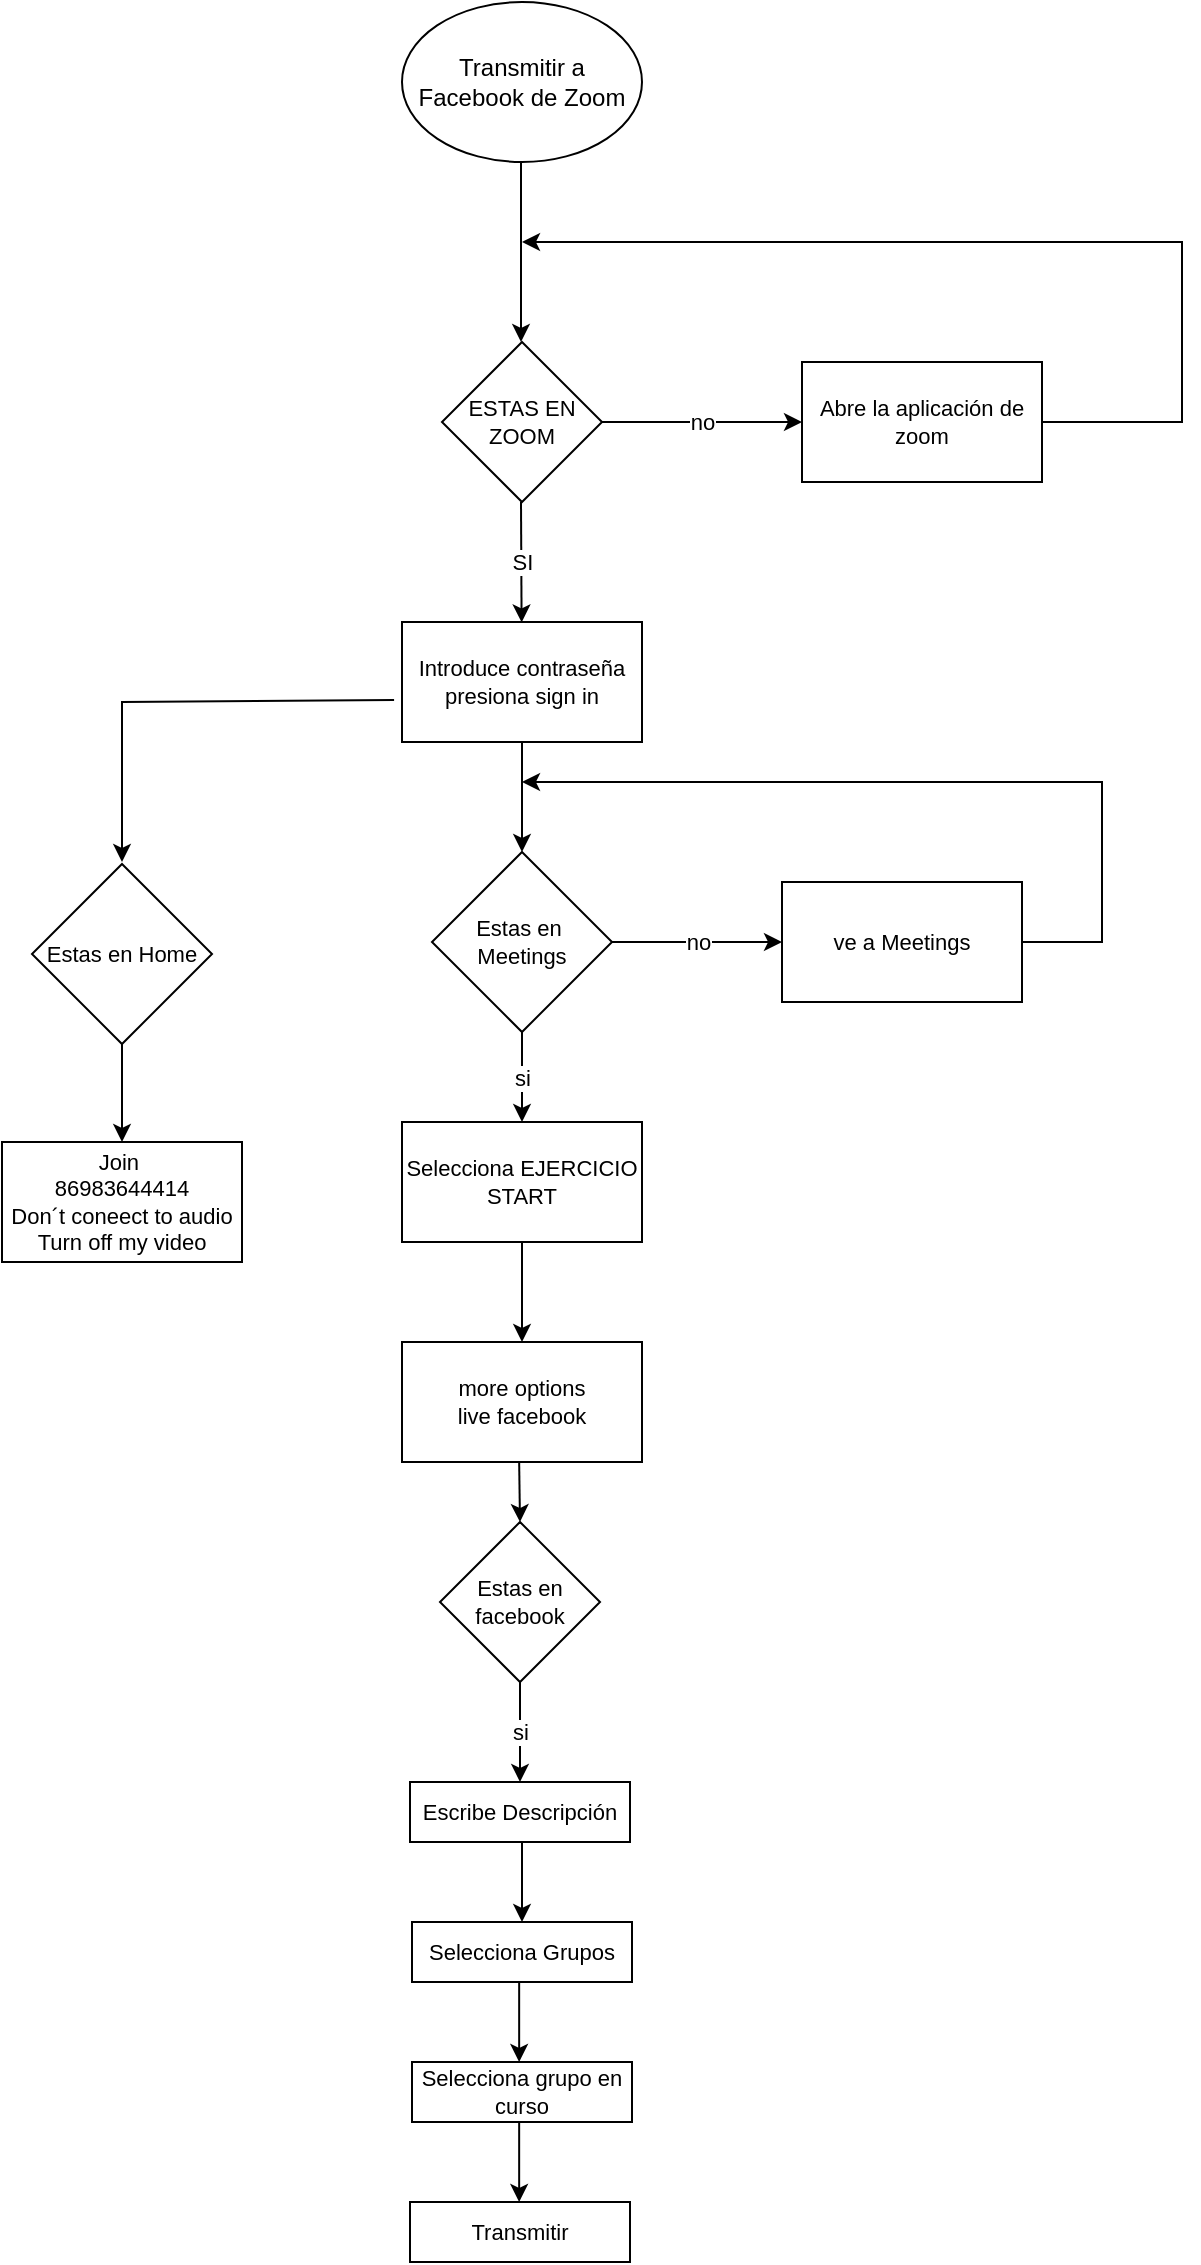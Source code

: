 <mxfile version="20.2.2" type="github"><diagram id="6Wd8ELiMmmgXIv2L6ynQ" name="Página-1"><mxGraphModel dx="946" dy="883" grid="1" gridSize="10" guides="1" tooltips="1" connect="1" arrows="1" fold="1" page="1" pageScale="1" pageWidth="827" pageHeight="1169" math="0" shadow="0"><root><mxCell id="0"/><mxCell id="1" parent="0"/><mxCell id="Wv-KfowqCuw-PVKKDNUn-1" value="Transmitir a Facebook de Zoom" style="ellipse;whiteSpace=wrap;html=1;fontFamily=Helvetica;" vertex="1" parent="1"><mxGeometry x="340" y="10" width="120" height="80" as="geometry"/></mxCell><mxCell id="Wv-KfowqCuw-PVKKDNUn-3" value="" style="endArrow=classic;html=1;rounded=0;fontFamily=Helvetica;" edge="1" parent="1"><mxGeometry width="50" height="50" relative="1" as="geometry"><mxPoint x="399.5" y="90" as="sourcePoint"/><mxPoint x="399.5" y="180" as="targetPoint"/></mxGeometry></mxCell><mxCell id="Wv-KfowqCuw-PVKKDNUn-4" value="ESTAS EN&lt;br style=&quot;font-size: 11px;&quot;&gt;ZOOM" style="rhombus;whiteSpace=wrap;html=1;fontFamily=Helvetica;fontSize=11;" vertex="1" parent="1"><mxGeometry x="360" y="180" width="80" height="80" as="geometry"/></mxCell><mxCell id="Wv-KfowqCuw-PVKKDNUn-5" value="SI" style="endArrow=classic;html=1;rounded=0;fontFamily=Helvetica;" edge="1" parent="1"><mxGeometry width="50" height="50" relative="1" as="geometry"><mxPoint x="399.5" y="260" as="sourcePoint"/><mxPoint x="399.801" y="320.199" as="targetPoint"/></mxGeometry></mxCell><mxCell id="Wv-KfowqCuw-PVKKDNUn-7" value="no" style="endArrow=classic;html=1;rounded=0;fontFamily=Helvetica;fontSize=11;" edge="1" parent="1" target="Wv-KfowqCuw-PVKKDNUn-10"><mxGeometry width="50" height="50" relative="1" as="geometry"><mxPoint x="440" y="220" as="sourcePoint"/><mxPoint x="520" y="220" as="targetPoint"/></mxGeometry></mxCell><mxCell id="Wv-KfowqCuw-PVKKDNUn-9" value="Introduce contraseña&lt;br&gt;presiona sign in" style="rounded=0;whiteSpace=wrap;html=1;fontFamily=Helvetica;fontSize=11;" vertex="1" parent="1"><mxGeometry x="340" y="320" width="120" height="60" as="geometry"/></mxCell><mxCell id="Wv-KfowqCuw-PVKKDNUn-10" value="Abre la aplicación de zoom" style="rounded=0;whiteSpace=wrap;html=1;fontFamily=Helvetica;fontSize=11;" vertex="1" parent="1"><mxGeometry x="540" y="190" width="120" height="60" as="geometry"/></mxCell><mxCell id="Wv-KfowqCuw-PVKKDNUn-11" value="" style="endArrow=classic;html=1;rounded=0;fontFamily=Helvetica;fontSize=11;" edge="1" parent="1"><mxGeometry width="50" height="50" relative="1" as="geometry"><mxPoint x="660" y="220" as="sourcePoint"/><mxPoint x="400" y="130" as="targetPoint"/><Array as="points"><mxPoint x="730" y="220"/><mxPoint x="730" y="130"/></Array></mxGeometry></mxCell><mxCell id="Wv-KfowqCuw-PVKKDNUn-12" value="" style="endArrow=classic;html=1;rounded=0;fontFamily=Helvetica;fontSize=11;exitX=0.5;exitY=1;exitDx=0;exitDy=0;" edge="1" parent="1" source="Wv-KfowqCuw-PVKKDNUn-9" target="Wv-KfowqCuw-PVKKDNUn-13"><mxGeometry width="50" height="50" relative="1" as="geometry"><mxPoint x="375" y="480" as="sourcePoint"/><mxPoint x="400" y="430" as="targetPoint"/></mxGeometry></mxCell><mxCell id="Wv-KfowqCuw-PVKKDNUn-13" value="Estas en&amp;nbsp;&lt;br&gt;Meetings" style="rhombus;whiteSpace=wrap;html=1;fontFamily=Helvetica;fontSize=11;" vertex="1" parent="1"><mxGeometry x="355" y="435" width="90" height="90" as="geometry"/></mxCell><mxCell id="Wv-KfowqCuw-PVKKDNUn-14" value="" style="endArrow=classic;html=1;rounded=0;fontFamily=Helvetica;fontSize=11;exitX=-0.033;exitY=0.65;exitDx=0;exitDy=0;exitPerimeter=0;" edge="1" parent="1" source="Wv-KfowqCuw-PVKKDNUn-9"><mxGeometry width="50" height="50" relative="1" as="geometry"><mxPoint x="330" y="350" as="sourcePoint"/><mxPoint x="200" y="440" as="targetPoint"/><Array as="points"><mxPoint x="200" y="360"/></Array></mxGeometry></mxCell><mxCell id="Wv-KfowqCuw-PVKKDNUn-15" value="Estas en Home" style="rhombus;whiteSpace=wrap;html=1;fontFamily=Helvetica;fontSize=11;" vertex="1" parent="1"><mxGeometry x="155" y="441" width="90" height="90" as="geometry"/></mxCell><mxCell id="Wv-KfowqCuw-PVKKDNUn-17" value="si" style="endArrow=classic;html=1;rounded=0;fontFamily=Helvetica;fontSize=11;exitX=0.5;exitY=1;exitDx=0;exitDy=0;" edge="1" parent="1" source="Wv-KfowqCuw-PVKKDNUn-13" target="Wv-KfowqCuw-PVKKDNUn-18"><mxGeometry width="50" height="50" relative="1" as="geometry"><mxPoint x="370" y="530" as="sourcePoint"/><mxPoint x="400" y="600" as="targetPoint"/></mxGeometry></mxCell><mxCell id="Wv-KfowqCuw-PVKKDNUn-18" value="Selecciona EJERCICIO&lt;br&gt;START" style="rounded=0;whiteSpace=wrap;html=1;fontFamily=Helvetica;fontSize=11;" vertex="1" parent="1"><mxGeometry x="340" y="570" width="120" height="60" as="geometry"/></mxCell><mxCell id="Wv-KfowqCuw-PVKKDNUn-19" value="" style="endArrow=classic;html=1;rounded=0;fontFamily=Helvetica;fontSize=11;exitX=0.5;exitY=1;exitDx=0;exitDy=0;" edge="1" parent="1" source="Wv-KfowqCuw-PVKKDNUn-15" target="Wv-KfowqCuw-PVKKDNUn-20"><mxGeometry width="50" height="50" relative="1" as="geometry"><mxPoint x="190" y="590" as="sourcePoint"/><mxPoint x="200" y="580" as="targetPoint"/></mxGeometry></mxCell><mxCell id="Wv-KfowqCuw-PVKKDNUn-20" value="Join&amp;nbsp;&lt;br&gt;86983644414&lt;br&gt;Don´t coneect to audio&lt;br&gt;Turn off my video" style="rounded=0;whiteSpace=wrap;html=1;fontFamily=Helvetica;fontSize=11;" vertex="1" parent="1"><mxGeometry x="140" y="580" width="120" height="60" as="geometry"/></mxCell><mxCell id="Wv-KfowqCuw-PVKKDNUn-21" value="no" style="endArrow=classic;html=1;rounded=0;fontFamily=Helvetica;fontSize=11;exitX=1;exitY=0.5;exitDx=0;exitDy=0;" edge="1" parent="1" source="Wv-KfowqCuw-PVKKDNUn-13" target="Wv-KfowqCuw-PVKKDNUn-22"><mxGeometry width="50" height="50" relative="1" as="geometry"><mxPoint x="445" y="476" as="sourcePoint"/><mxPoint x="530" y="476" as="targetPoint"/><Array as="points"><mxPoint x="460" y="480"/></Array></mxGeometry></mxCell><mxCell id="Wv-KfowqCuw-PVKKDNUn-22" value="ve a Meetings" style="rounded=0;whiteSpace=wrap;html=1;fontFamily=Helvetica;fontSize=11;" vertex="1" parent="1"><mxGeometry x="530" y="450" width="120" height="60" as="geometry"/></mxCell><mxCell id="Wv-KfowqCuw-PVKKDNUn-23" value="" style="endArrow=classic;html=1;rounded=0;fontFamily=Helvetica;fontSize=11;exitX=1;exitY=0.5;exitDx=0;exitDy=0;" edge="1" parent="1" source="Wv-KfowqCuw-PVKKDNUn-22"><mxGeometry width="50" height="50" relative="1" as="geometry"><mxPoint x="660" y="490" as="sourcePoint"/><mxPoint x="400" y="400" as="targetPoint"/><Array as="points"><mxPoint x="690" y="480"/><mxPoint x="690" y="470"/><mxPoint x="690" y="400"/></Array></mxGeometry></mxCell><mxCell id="Wv-KfowqCuw-PVKKDNUn-28" value="" style="endArrow=classic;html=1;rounded=0;fontFamily=Helvetica;fontSize=11;exitX=0.5;exitY=1;exitDx=0;exitDy=0;" edge="1" parent="1" source="Wv-KfowqCuw-PVKKDNUn-18"><mxGeometry width="50" height="50" relative="1" as="geometry"><mxPoint x="400" y="640" as="sourcePoint"/><mxPoint x="400" y="680" as="targetPoint"/></mxGeometry></mxCell><mxCell id="Wv-KfowqCuw-PVKKDNUn-29" value="more options&lt;br&gt;live facebook" style="rounded=0;whiteSpace=wrap;html=1;fontFamily=Helvetica;fontSize=11;" vertex="1" parent="1"><mxGeometry x="340" y="680" width="120" height="60" as="geometry"/></mxCell><mxCell id="Wv-KfowqCuw-PVKKDNUn-31" value="Estas en facebook" style="rhombus;whiteSpace=wrap;html=1;fontFamily=Helvetica;fontSize=11;" vertex="1" parent="1"><mxGeometry x="359" y="770" width="80" height="80" as="geometry"/></mxCell><mxCell id="Wv-KfowqCuw-PVKKDNUn-32" value="si" style="endArrow=classic;html=1;rounded=0;fontFamily=Helvetica;fontSize=11;exitX=0.5;exitY=1;exitDx=0;exitDy=0;" edge="1" parent="1" source="Wv-KfowqCuw-PVKKDNUn-31" target="Wv-KfowqCuw-PVKKDNUn-33"><mxGeometry width="50" height="50" relative="1" as="geometry"><mxPoint x="389" y="950" as="sourcePoint"/><mxPoint x="400" y="910" as="targetPoint"/></mxGeometry></mxCell><mxCell id="Wv-KfowqCuw-PVKKDNUn-33" value="Escribe Descripción" style="rounded=0;whiteSpace=wrap;html=1;fontFamily=Helvetica;fontSize=11;" vertex="1" parent="1"><mxGeometry x="344" y="900" width="110" height="30" as="geometry"/></mxCell><mxCell id="Wv-KfowqCuw-PVKKDNUn-34" value="" style="endArrow=classic;html=1;rounded=0;fontFamily=Helvetica;fontSize=11;" edge="1" parent="1"><mxGeometry width="50" height="50" relative="1" as="geometry"><mxPoint x="400" y="930" as="sourcePoint"/><mxPoint x="400" y="970" as="targetPoint"/></mxGeometry></mxCell><mxCell id="Wv-KfowqCuw-PVKKDNUn-35" value="Selecciona Grupos" style="rounded=0;whiteSpace=wrap;html=1;fontFamily=Helvetica;fontSize=11;" vertex="1" parent="1"><mxGeometry x="345" y="970" width="110" height="30" as="geometry"/></mxCell><mxCell id="Wv-KfowqCuw-PVKKDNUn-39" value="Selecciona grupo en curso" style="rounded=0;whiteSpace=wrap;html=1;fontFamily=Helvetica;fontSize=11;" vertex="1" parent="1"><mxGeometry x="345" y="1040" width="110" height="30" as="geometry"/></mxCell><mxCell id="Wv-KfowqCuw-PVKKDNUn-40" value="" style="endArrow=classic;html=1;rounded=0;fontFamily=Helvetica;fontSize=11;" edge="1" parent="1"><mxGeometry width="50" height="50" relative="1" as="geometry"><mxPoint x="398.58" y="1000" as="sourcePoint"/><mxPoint x="398.58" y="1040" as="targetPoint"/></mxGeometry></mxCell><mxCell id="Wv-KfowqCuw-PVKKDNUn-41" value="Transmitir" style="rounded=0;whiteSpace=wrap;html=1;fontFamily=Helvetica;fontSize=11;" vertex="1" parent="1"><mxGeometry x="344" y="1110" width="110" height="30" as="geometry"/></mxCell><mxCell id="Wv-KfowqCuw-PVKKDNUn-42" value="" style="endArrow=classic;html=1;rounded=0;fontFamily=Helvetica;fontSize=11;" edge="1" parent="1"><mxGeometry width="50" height="50" relative="1" as="geometry"><mxPoint x="398.58" y="1070" as="sourcePoint"/><mxPoint x="398.58" y="1110" as="targetPoint"/></mxGeometry></mxCell><mxCell id="Wv-KfowqCuw-PVKKDNUn-46" value="" style="endArrow=classic;html=1;rounded=0;fontFamily=Helvetica;fontSize=11;exitX=0.5;exitY=1;exitDx=0;exitDy=0;" edge="1" parent="1"><mxGeometry width="50" height="50" relative="1" as="geometry"><mxPoint x="398.58" y="740" as="sourcePoint"/><mxPoint x="399" y="770" as="targetPoint"/></mxGeometry></mxCell></root></mxGraphModel></diagram></mxfile>